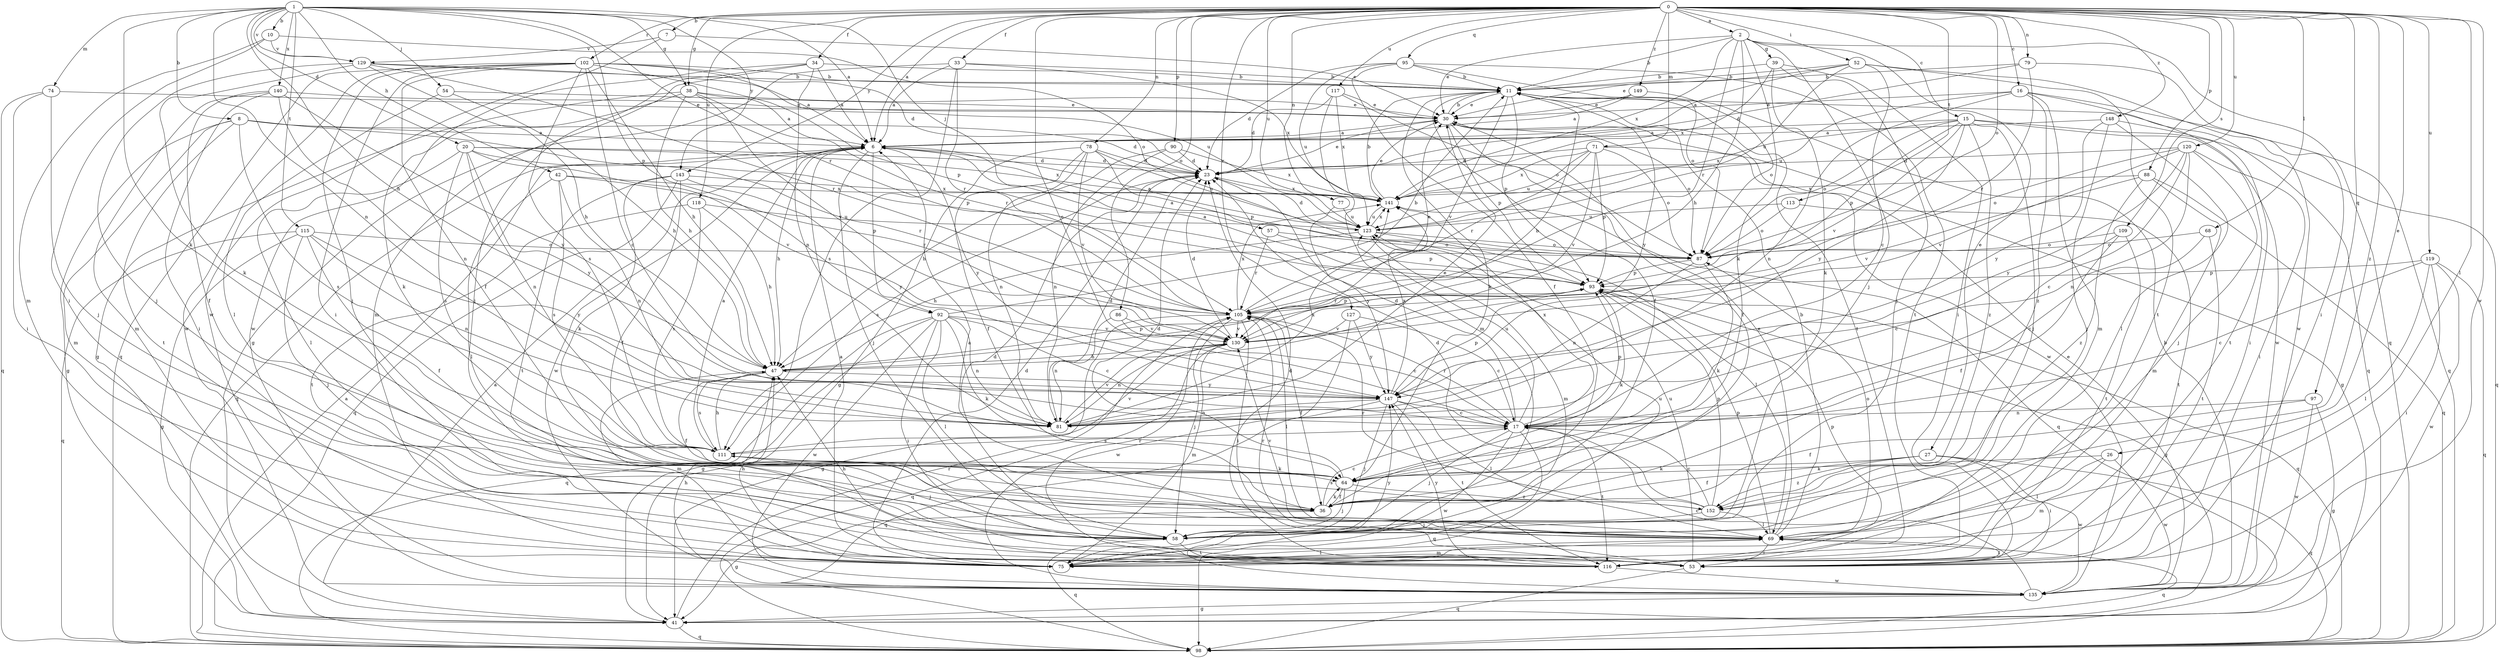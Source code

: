 strict digraph  {
0;
1;
2;
6;
7;
8;
10;
11;
15;
16;
17;
20;
23;
26;
27;
30;
33;
34;
36;
38;
39;
41;
42;
47;
52;
53;
54;
57;
58;
64;
68;
69;
71;
74;
75;
77;
78;
79;
81;
86;
87;
88;
90;
92;
93;
95;
97;
98;
102;
105;
109;
111;
113;
115;
116;
117;
118;
119;
120;
123;
127;
129;
130;
135;
140;
141;
143;
147;
148;
149;
152;
0 -> 2  [label=a];
0 -> 6  [label=a];
0 -> 7  [label=b];
0 -> 15  [label=c];
0 -> 16  [label=c];
0 -> 17  [label=c];
0 -> 26  [label=e];
0 -> 33  [label=f];
0 -> 34  [label=f];
0 -> 38  [label=g];
0 -> 52  [label=i];
0 -> 68  [label=l];
0 -> 69  [label=l];
0 -> 71  [label=m];
0 -> 77  [label=n];
0 -> 78  [label=n];
0 -> 79  [label=n];
0 -> 86  [label=o];
0 -> 87  [label=o];
0 -> 88  [label=p];
0 -> 90  [label=p];
0 -> 95  [label=q];
0 -> 97  [label=q];
0 -> 102  [label=r];
0 -> 109  [label=s];
0 -> 113  [label=t];
0 -> 117  [label=u];
0 -> 118  [label=u];
0 -> 119  [label=u];
0 -> 120  [label=u];
0 -> 123  [label=u];
0 -> 127  [label=v];
0 -> 135  [label=w];
0 -> 143  [label=y];
0 -> 148  [label=z];
0 -> 149  [label=z];
0 -> 152  [label=z];
1 -> 6  [label=a];
1 -> 8  [label=b];
1 -> 10  [label=b];
1 -> 20  [label=d];
1 -> 38  [label=g];
1 -> 42  [label=h];
1 -> 47  [label=h];
1 -> 54  [label=j];
1 -> 57  [label=j];
1 -> 64  [label=k];
1 -> 74  [label=m];
1 -> 81  [label=n];
1 -> 92  [label=p];
1 -> 105  [label=r];
1 -> 115  [label=t];
1 -> 129  [label=v];
1 -> 140  [label=x];
1 -> 143  [label=y];
2 -> 11  [label=b];
2 -> 27  [label=e];
2 -> 30  [label=e];
2 -> 39  [label=g];
2 -> 47  [label=h];
2 -> 58  [label=j];
2 -> 64  [label=k];
2 -> 98  [label=q];
2 -> 105  [label=r];
2 -> 141  [label=x];
6 -> 23  [label=d];
6 -> 47  [label=h];
6 -> 58  [label=j];
6 -> 92  [label=p];
6 -> 98  [label=q];
6 -> 135  [label=w];
6 -> 147  [label=y];
7 -> 30  [label=e];
7 -> 129  [label=v];
7 -> 135  [label=w];
8 -> 6  [label=a];
8 -> 23  [label=d];
8 -> 41  [label=g];
8 -> 75  [label=m];
8 -> 93  [label=p];
8 -> 111  [label=s];
8 -> 116  [label=t];
10 -> 53  [label=i];
10 -> 75  [label=m];
10 -> 87  [label=o];
10 -> 129  [label=v];
11 -> 30  [label=e];
11 -> 36  [label=f];
11 -> 64  [label=k];
11 -> 93  [label=p];
11 -> 98  [label=q];
11 -> 116  [label=t];
11 -> 130  [label=v];
11 -> 147  [label=y];
15 -> 6  [label=a];
15 -> 58  [label=j];
15 -> 87  [label=o];
15 -> 93  [label=p];
15 -> 98  [label=q];
15 -> 116  [label=t];
15 -> 130  [label=v];
15 -> 141  [label=x];
15 -> 147  [label=y];
15 -> 152  [label=z];
16 -> 30  [label=e];
16 -> 75  [label=m];
16 -> 81  [label=n];
16 -> 98  [label=q];
16 -> 123  [label=u];
16 -> 135  [label=w];
16 -> 152  [label=z];
17 -> 23  [label=d];
17 -> 58  [label=j];
17 -> 93  [label=p];
17 -> 98  [label=q];
17 -> 105  [label=r];
17 -> 111  [label=s];
17 -> 116  [label=t];
17 -> 123  [label=u];
17 -> 135  [label=w];
17 -> 141  [label=x];
20 -> 23  [label=d];
20 -> 69  [label=l];
20 -> 81  [label=n];
20 -> 105  [label=r];
20 -> 111  [label=s];
20 -> 130  [label=v];
20 -> 141  [label=x];
20 -> 147  [label=y];
23 -> 30  [label=e];
23 -> 111  [label=s];
23 -> 141  [label=x];
26 -> 64  [label=k];
26 -> 69  [label=l];
26 -> 75  [label=m];
26 -> 135  [label=w];
27 -> 36  [label=f];
27 -> 53  [label=i];
27 -> 64  [label=k];
27 -> 98  [label=q];
27 -> 135  [label=w];
27 -> 152  [label=z];
30 -> 6  [label=a];
30 -> 11  [label=b];
30 -> 36  [label=f];
30 -> 87  [label=o];
30 -> 93  [label=p];
30 -> 135  [label=w];
33 -> 6  [label=a];
33 -> 11  [label=b];
33 -> 41  [label=g];
33 -> 105  [label=r];
33 -> 111  [label=s];
33 -> 141  [label=x];
34 -> 6  [label=a];
34 -> 11  [label=b];
34 -> 58  [label=j];
34 -> 75  [label=m];
34 -> 81  [label=n];
34 -> 135  [label=w];
36 -> 17  [label=c];
36 -> 41  [label=g];
36 -> 64  [label=k];
38 -> 6  [label=a];
38 -> 30  [label=e];
38 -> 41  [label=g];
38 -> 47  [label=h];
38 -> 64  [label=k];
38 -> 105  [label=r];
38 -> 130  [label=v];
39 -> 11  [label=b];
39 -> 53  [label=i];
39 -> 58  [label=j];
39 -> 64  [label=k];
39 -> 141  [label=x];
41 -> 6  [label=a];
41 -> 98  [label=q];
41 -> 105  [label=r];
42 -> 69  [label=l];
42 -> 81  [label=n];
42 -> 105  [label=r];
42 -> 111  [label=s];
42 -> 141  [label=x];
47 -> 11  [label=b];
47 -> 36  [label=f];
47 -> 75  [label=m];
47 -> 93  [label=p];
47 -> 111  [label=s];
47 -> 147  [label=y];
52 -> 6  [label=a];
52 -> 11  [label=b];
52 -> 17  [label=c];
52 -> 30  [label=e];
52 -> 116  [label=t];
52 -> 123  [label=u];
52 -> 135  [label=w];
53 -> 47  [label=h];
53 -> 69  [label=l];
53 -> 98  [label=q];
53 -> 105  [label=r];
53 -> 123  [label=u];
54 -> 30  [label=e];
54 -> 47  [label=h];
54 -> 69  [label=l];
57 -> 87  [label=o];
57 -> 93  [label=p];
57 -> 105  [label=r];
58 -> 23  [label=d];
58 -> 98  [label=q];
58 -> 116  [label=t];
64 -> 23  [label=d];
64 -> 36  [label=f];
64 -> 58  [label=j];
64 -> 152  [label=z];
68 -> 17  [label=c];
68 -> 87  [label=o];
68 -> 116  [label=t];
69 -> 6  [label=a];
69 -> 11  [label=b];
69 -> 30  [label=e];
69 -> 53  [label=i];
69 -> 75  [label=m];
69 -> 87  [label=o];
69 -> 93  [label=p];
69 -> 98  [label=q];
69 -> 130  [label=v];
71 -> 23  [label=d];
71 -> 41  [label=g];
71 -> 87  [label=o];
71 -> 93  [label=p];
71 -> 105  [label=r];
71 -> 123  [label=u];
71 -> 130  [label=v];
71 -> 141  [label=x];
74 -> 30  [label=e];
74 -> 53  [label=i];
74 -> 58  [label=j];
74 -> 98  [label=q];
75 -> 6  [label=a];
75 -> 23  [label=d];
75 -> 47  [label=h];
75 -> 69  [label=l];
75 -> 123  [label=u];
75 -> 147  [label=y];
77 -> 123  [label=u];
77 -> 147  [label=y];
78 -> 23  [label=d];
78 -> 36  [label=f];
78 -> 41  [label=g];
78 -> 81  [label=n];
78 -> 93  [label=p];
78 -> 123  [label=u];
78 -> 130  [label=v];
79 -> 11  [label=b];
79 -> 23  [label=d];
79 -> 53  [label=i];
79 -> 105  [label=r];
81 -> 23  [label=d];
81 -> 30  [label=e];
81 -> 130  [label=v];
81 -> 141  [label=x];
86 -> 17  [label=c];
86 -> 81  [label=n];
86 -> 130  [label=v];
87 -> 6  [label=a];
87 -> 64  [label=k];
87 -> 81  [label=n];
87 -> 93  [label=p];
88 -> 75  [label=m];
88 -> 98  [label=q];
88 -> 130  [label=v];
88 -> 141  [label=x];
88 -> 152  [label=z];
90 -> 23  [label=d];
90 -> 47  [label=h];
90 -> 81  [label=n];
90 -> 141  [label=x];
92 -> 11  [label=b];
92 -> 17  [label=c];
92 -> 41  [label=g];
92 -> 53  [label=i];
92 -> 64  [label=k];
92 -> 69  [label=l];
92 -> 81  [label=n];
92 -> 98  [label=q];
92 -> 130  [label=v];
92 -> 135  [label=w];
93 -> 6  [label=a];
93 -> 41  [label=g];
93 -> 64  [label=k];
93 -> 98  [label=q];
93 -> 105  [label=r];
95 -> 11  [label=b];
95 -> 23  [label=d];
95 -> 36  [label=f];
95 -> 87  [label=o];
95 -> 116  [label=t];
95 -> 123  [label=u];
97 -> 36  [label=f];
97 -> 41  [label=g];
97 -> 81  [label=n];
97 -> 135  [label=w];
98 -> 6  [label=a];
102 -> 6  [label=a];
102 -> 11  [label=b];
102 -> 17  [label=c];
102 -> 23  [label=d];
102 -> 36  [label=f];
102 -> 47  [label=h];
102 -> 53  [label=i];
102 -> 58  [label=j];
102 -> 93  [label=p];
102 -> 98  [label=q];
102 -> 111  [label=s];
102 -> 135  [label=w];
105 -> 30  [label=e];
105 -> 36  [label=f];
105 -> 41  [label=g];
105 -> 53  [label=i];
105 -> 58  [label=j];
105 -> 69  [label=l];
105 -> 93  [label=p];
105 -> 130  [label=v];
105 -> 141  [label=x];
109 -> 17  [label=c];
109 -> 36  [label=f];
109 -> 87  [label=o];
109 -> 116  [label=t];
111 -> 6  [label=a];
111 -> 47  [label=h];
111 -> 58  [label=j];
111 -> 64  [label=k];
111 -> 130  [label=v];
113 -> 87  [label=o];
113 -> 116  [label=t];
113 -> 123  [label=u];
115 -> 36  [label=f];
115 -> 41  [label=g];
115 -> 58  [label=j];
115 -> 81  [label=n];
115 -> 87  [label=o];
115 -> 98  [label=q];
115 -> 147  [label=y];
116 -> 23  [label=d];
116 -> 93  [label=p];
116 -> 105  [label=r];
116 -> 135  [label=w];
116 -> 147  [label=y];
117 -> 23  [label=d];
117 -> 30  [label=e];
117 -> 75  [label=m];
117 -> 87  [label=o];
117 -> 141  [label=x];
118 -> 47  [label=h];
118 -> 111  [label=s];
118 -> 116  [label=t];
118 -> 123  [label=u];
119 -> 17  [label=c];
119 -> 53  [label=i];
119 -> 69  [label=l];
119 -> 93  [label=p];
119 -> 98  [label=q];
119 -> 135  [label=w];
120 -> 17  [label=c];
120 -> 23  [label=d];
120 -> 53  [label=i];
120 -> 58  [label=j];
120 -> 81  [label=n];
120 -> 87  [label=o];
120 -> 130  [label=v];
120 -> 147  [label=y];
123 -> 6  [label=a];
123 -> 23  [label=d];
123 -> 47  [label=h];
123 -> 69  [label=l];
123 -> 75  [label=m];
123 -> 87  [label=o];
123 -> 141  [label=x];
127 -> 17  [label=c];
127 -> 130  [label=v];
127 -> 135  [label=w];
127 -> 147  [label=y];
129 -> 11  [label=b];
129 -> 47  [label=h];
129 -> 58  [label=j];
129 -> 64  [label=k];
129 -> 105  [label=r];
129 -> 123  [label=u];
130 -> 23  [label=d];
130 -> 47  [label=h];
130 -> 75  [label=m];
130 -> 81  [label=n];
130 -> 98  [label=q];
135 -> 11  [label=b];
135 -> 17  [label=c];
135 -> 30  [label=e];
135 -> 41  [label=g];
135 -> 47  [label=h];
140 -> 30  [label=e];
140 -> 36  [label=f];
140 -> 53  [label=i];
140 -> 75  [label=m];
140 -> 81  [label=n];
140 -> 147  [label=y];
141 -> 11  [label=b];
141 -> 30  [label=e];
141 -> 98  [label=q];
141 -> 123  [label=u];
143 -> 36  [label=f];
143 -> 64  [label=k];
143 -> 98  [label=q];
143 -> 116  [label=t];
143 -> 141  [label=x];
143 -> 147  [label=y];
147 -> 17  [label=c];
147 -> 58  [label=j];
147 -> 69  [label=l];
147 -> 81  [label=n];
147 -> 93  [label=p];
147 -> 98  [label=q];
147 -> 116  [label=t];
147 -> 141  [label=x];
148 -> 6  [label=a];
148 -> 53  [label=i];
148 -> 58  [label=j];
148 -> 69  [label=l];
148 -> 147  [label=y];
149 -> 6  [label=a];
149 -> 30  [label=e];
149 -> 87  [label=o];
152 -> 17  [label=c];
152 -> 23  [label=d];
152 -> 58  [label=j];
152 -> 69  [label=l];
152 -> 93  [label=p];
152 -> 105  [label=r];
152 -> 111  [label=s];
}
